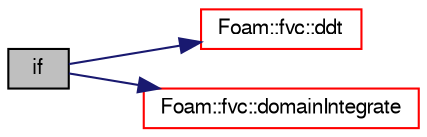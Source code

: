 digraph "if"
{
  bgcolor="transparent";
  edge [fontname="FreeSans",fontsize="10",labelfontname="FreeSans",labelfontsize="10"];
  node [fontname="FreeSans",fontsize="10",shape=record];
  rankdir="LR";
  Node332 [label="if",height=0.2,width=0.4,color="black", fillcolor="grey75", style="filled", fontcolor="black"];
  Node332 -> Node333 [color="midnightblue",fontsize="10",style="solid",fontname="FreeSans"];
  Node333 [label="Foam::fvc::ddt",height=0.2,width=0.4,color="red",URL="$a21134.html#a5dc871206ab86042756c8ccfdc5797ad"];
  Node332 -> Node635 [color="midnightblue",fontsize="10",style="solid",fontname="FreeSans"];
  Node635 [label="Foam::fvc::domainIntegrate",height=0.2,width=0.4,color="red",URL="$a21134.html#a97e6958677a3a619ece7528613725d84"];
}
